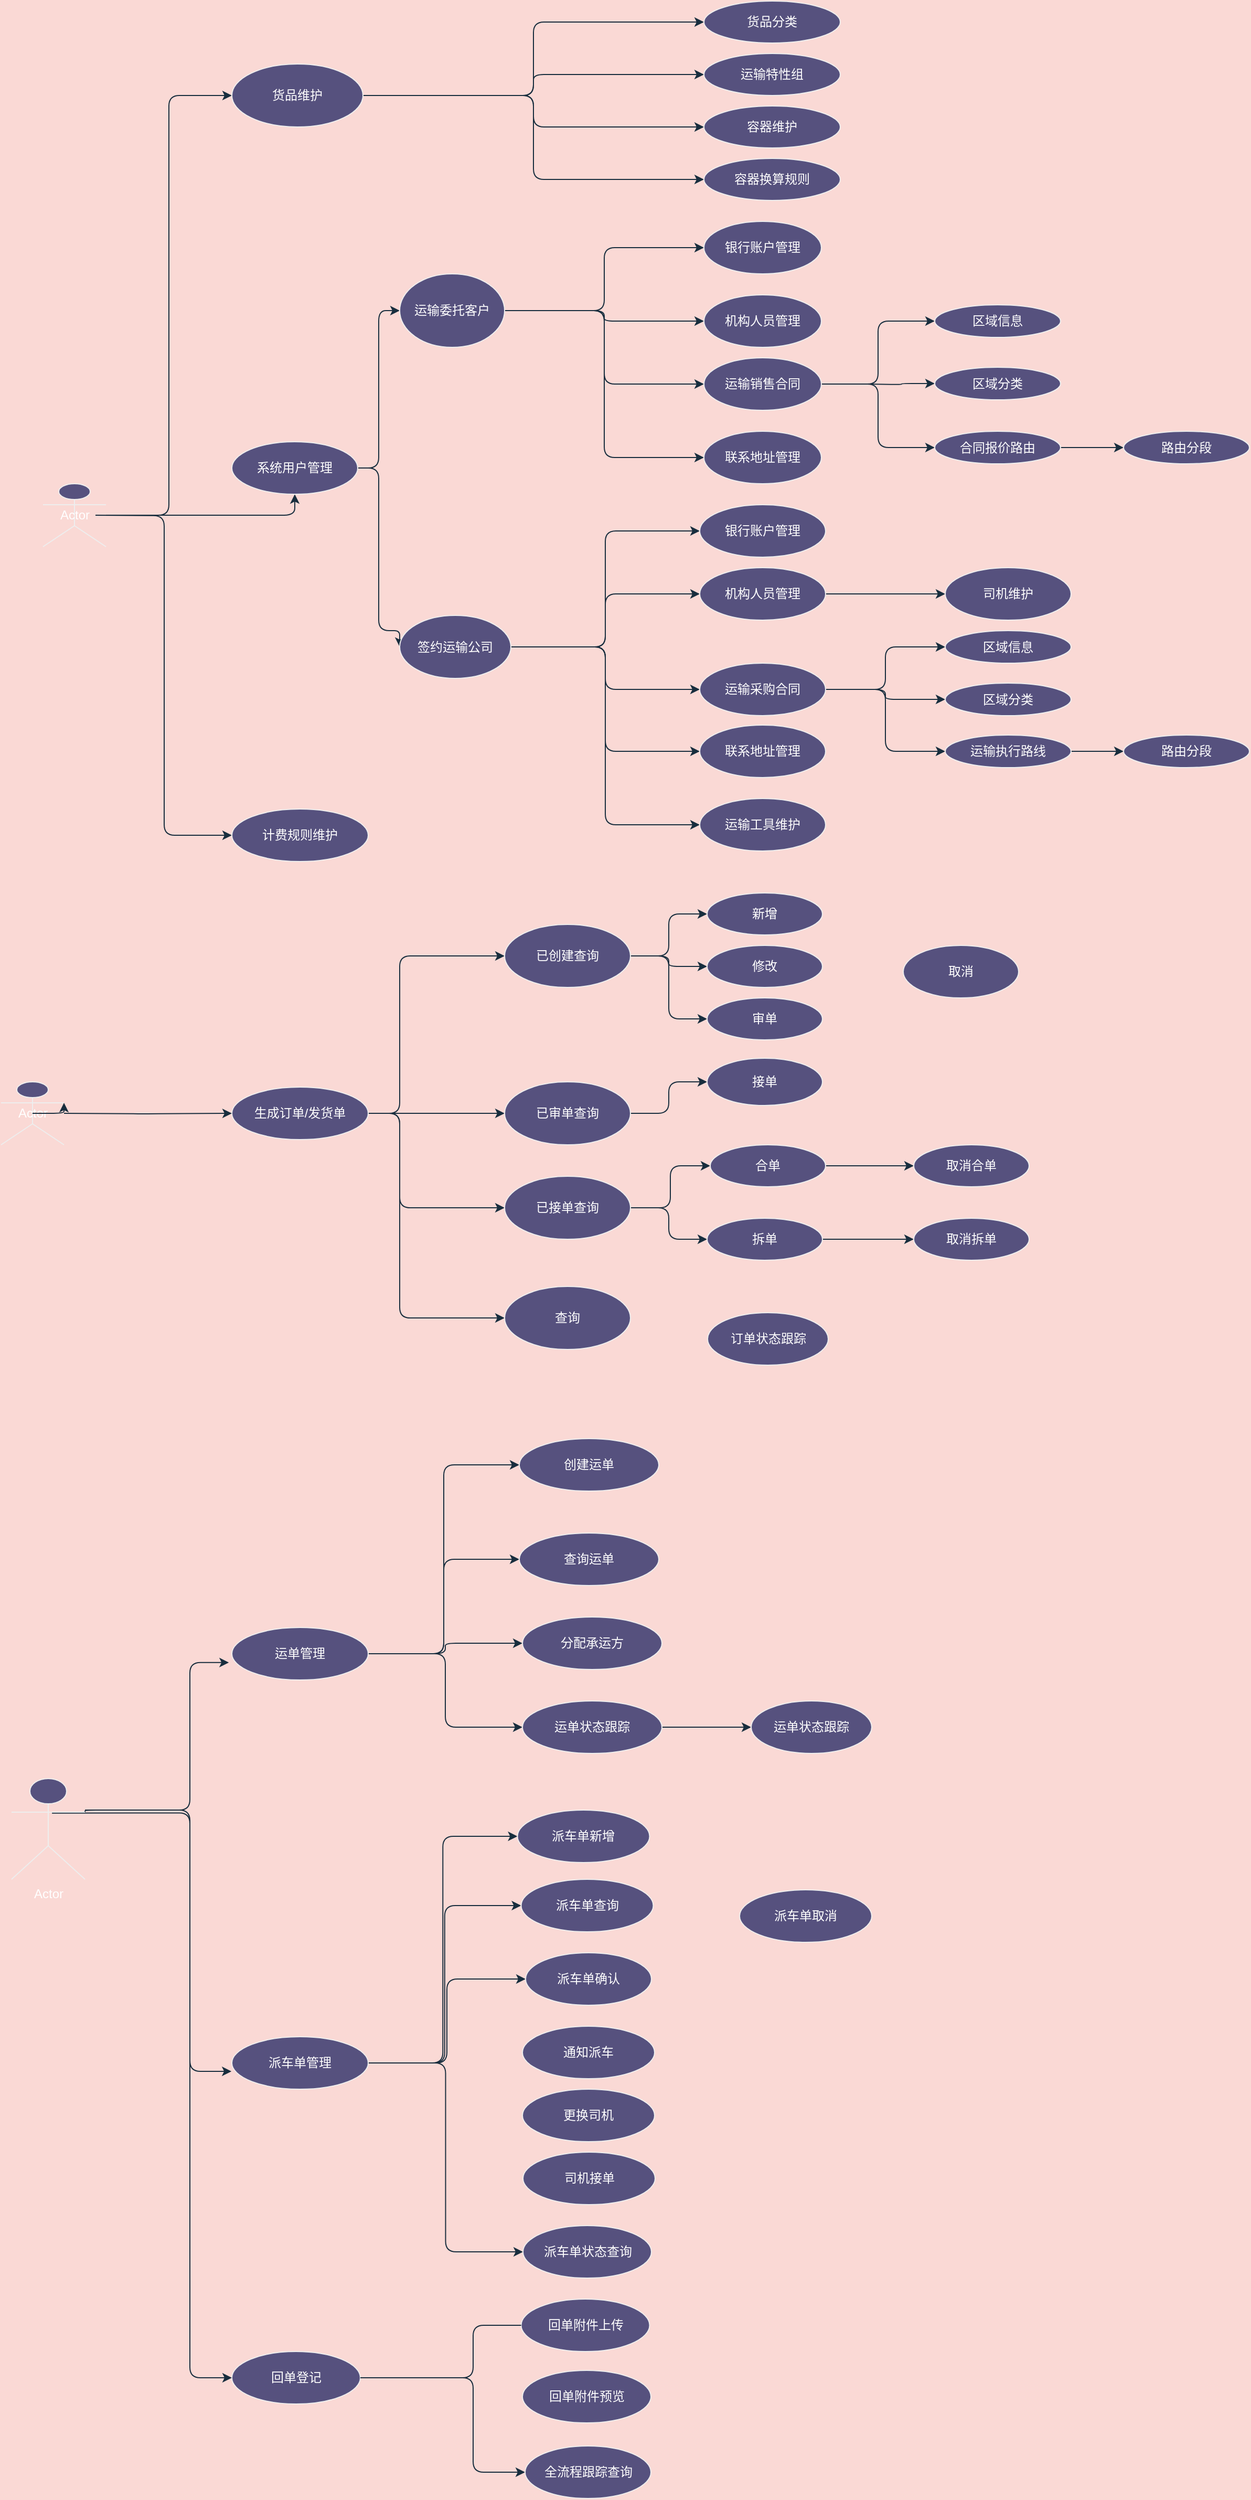 <mxfile version="14.6.11" type="github">
  <diagram id="kKTmRhR4mgK1cSBu-74n" name="Page-1">
    <mxGraphModel dx="1865" dy="1722" grid="1" gridSize="10" guides="1" tooltips="1" connect="1" arrows="1" fold="1" page="1" pageScale="1" pageWidth="827" pageHeight="1169" background="#FAD9D5" math="0" shadow="0">
      <root>
        <mxCell id="0" />
        <mxCell id="1" parent="0" />
        <mxCell id="11TxupdLAGD5MneOCEoi-136" style="edgeStyle=orthogonalEdgeStyle;orthogonalLoop=1;jettySize=auto;html=1;entryX=0;entryY=0.5;entryDx=0;entryDy=0;strokeColor=#182E3E;labelBackgroundColor=#FAD9D5;" parent="1" source="11TxupdLAGD5MneOCEoi-1" target="11TxupdLAGD5MneOCEoi-3" edge="1">
          <mxGeometry relative="1" as="geometry" />
        </mxCell>
        <mxCell id="11TxupdLAGD5MneOCEoi-138" style="edgeStyle=orthogonalEdgeStyle;orthogonalLoop=1;jettySize=auto;html=1;entryX=0;entryY=0.5;entryDx=0;entryDy=0;strokeColor=#182E3E;labelBackgroundColor=#FAD9D5;" parent="1" target="11TxupdLAGD5MneOCEoi-62" edge="1">
          <mxGeometry relative="1" as="geometry">
            <mxPoint x="-730" y="-620" as="sourcePoint" />
          </mxGeometry>
        </mxCell>
        <mxCell id="xNCEri01r_94GPl6kIxv-6" style="edgeStyle=orthogonalEdgeStyle;orthogonalLoop=1;jettySize=auto;html=1;entryX=0.5;entryY=1;entryDx=0;entryDy=0;strokeColor=#182E3E;labelBackgroundColor=#FAD9D5;" edge="1" parent="1" source="11TxupdLAGD5MneOCEoi-1" target="11TxupdLAGD5MneOCEoi-9">
          <mxGeometry relative="1" as="geometry" />
        </mxCell>
        <mxCell id="11TxupdLAGD5MneOCEoi-1" value="Actor" style="shape=umlActor;verticalLabelPosition=middle;verticalAlign=middle;html=1;labelPosition=center;align=center;fillColor=#56517E;strokeColor=#EEEEEE;fontColor=#FFFFFF;" parent="1" vertex="1">
          <mxGeometry x="-780" y="-650" width="60" height="60" as="geometry" />
        </mxCell>
        <mxCell id="11TxupdLAGD5MneOCEoi-19" style="edgeStyle=orthogonalEdgeStyle;orthogonalLoop=1;jettySize=auto;html=1;exitX=1;exitY=0.5;exitDx=0;exitDy=0;entryX=0;entryY=0.5;entryDx=0;entryDy=0;labelPosition=center;verticalLabelPosition=middle;align=center;verticalAlign=middle;strokeColor=#182E3E;labelBackgroundColor=#FAD9D5;" parent="1" source="11TxupdLAGD5MneOCEoi-3" target="11TxupdLAGD5MneOCEoi-6" edge="1">
          <mxGeometry relative="1" as="geometry" />
        </mxCell>
        <mxCell id="11TxupdLAGD5MneOCEoi-20" style="edgeStyle=orthogonalEdgeStyle;orthogonalLoop=1;jettySize=auto;html=1;exitX=1;exitY=0.5;exitDx=0;exitDy=0;entryX=0;entryY=0.5;entryDx=0;entryDy=0;labelPosition=center;verticalLabelPosition=middle;align=center;verticalAlign=middle;strokeColor=#182E3E;labelBackgroundColor=#FAD9D5;" parent="1" source="11TxupdLAGD5MneOCEoi-3" target="11TxupdLAGD5MneOCEoi-7" edge="1">
          <mxGeometry relative="1" as="geometry" />
        </mxCell>
        <mxCell id="11TxupdLAGD5MneOCEoi-21" style="edgeStyle=orthogonalEdgeStyle;orthogonalLoop=1;jettySize=auto;html=1;exitX=1;exitY=0.5;exitDx=0;exitDy=0;entryX=0;entryY=0.5;entryDx=0;entryDy=0;labelPosition=center;verticalLabelPosition=middle;align=center;verticalAlign=middle;strokeColor=#182E3E;labelBackgroundColor=#FAD9D5;" parent="1" source="11TxupdLAGD5MneOCEoi-3" target="11TxupdLAGD5MneOCEoi-8" edge="1">
          <mxGeometry relative="1" as="geometry" />
        </mxCell>
        <mxCell id="11TxupdLAGD5MneOCEoi-74" style="edgeStyle=orthogonalEdgeStyle;orthogonalLoop=1;jettySize=auto;html=1;exitX=1;exitY=0.5;exitDx=0;exitDy=0;entryX=0;entryY=0.5;entryDx=0;entryDy=0;labelPosition=center;verticalLabelPosition=middle;align=center;verticalAlign=middle;strokeColor=#182E3E;labelBackgroundColor=#FAD9D5;" parent="1" source="11TxupdLAGD5MneOCEoi-3" target="11TxupdLAGD5MneOCEoi-5" edge="1">
          <mxGeometry relative="1" as="geometry" />
        </mxCell>
        <mxCell id="11TxupdLAGD5MneOCEoi-3" value="货品维护" style="ellipse;whiteSpace=wrap;html=1;labelPosition=center;verticalLabelPosition=middle;align=center;verticalAlign=middle;fillColor=#56517E;strokeColor=#EEEEEE;fontColor=#FFFFFF;" parent="1" vertex="1">
          <mxGeometry x="-600" y="-1050" width="125" height="60" as="geometry" />
        </mxCell>
        <mxCell id="11TxupdLAGD5MneOCEoi-5" value="货品分类" style="ellipse;whiteSpace=wrap;html=1;labelPosition=center;verticalLabelPosition=middle;align=center;verticalAlign=middle;fillColor=#56517E;strokeColor=#EEEEEE;fontColor=#FFFFFF;" parent="1" vertex="1">
          <mxGeometry x="-150" y="-1110" width="130" height="40" as="geometry" />
        </mxCell>
        <mxCell id="11TxupdLAGD5MneOCEoi-6" value="运输特性组" style="ellipse;whiteSpace=wrap;html=1;labelPosition=center;verticalLabelPosition=middle;align=center;verticalAlign=middle;fillColor=#56517E;strokeColor=#EEEEEE;fontColor=#FFFFFF;" parent="1" vertex="1">
          <mxGeometry x="-150" y="-1060" width="130" height="40" as="geometry" />
        </mxCell>
        <mxCell id="11TxupdLAGD5MneOCEoi-7" value="容器维护" style="ellipse;whiteSpace=wrap;html=1;labelPosition=center;verticalLabelPosition=middle;align=center;verticalAlign=middle;fillColor=#56517E;strokeColor=#EEEEEE;fontColor=#FFFFFF;" parent="1" vertex="1">
          <mxGeometry x="-150" y="-1010" width="130" height="40" as="geometry" />
        </mxCell>
        <mxCell id="11TxupdLAGD5MneOCEoi-8" value="容器换算规则" style="ellipse;whiteSpace=wrap;html=1;labelPosition=center;verticalLabelPosition=middle;align=center;verticalAlign=middle;fillColor=#56517E;strokeColor=#EEEEEE;fontColor=#FFFFFF;" parent="1" vertex="1">
          <mxGeometry x="-150" y="-960" width="130" height="40" as="geometry" />
        </mxCell>
        <mxCell id="11TxupdLAGD5MneOCEoi-39" style="edgeStyle=orthogonalEdgeStyle;orthogonalLoop=1;jettySize=auto;html=1;exitX=1;exitY=0.5;exitDx=0;exitDy=0;entryX=0;entryY=0.5;entryDx=0;entryDy=0;labelPosition=center;verticalLabelPosition=middle;align=center;verticalAlign=middle;strokeColor=#182E3E;labelBackgroundColor=#FAD9D5;" parent="1" source="11TxupdLAGD5MneOCEoi-9" target="11TxupdLAGD5MneOCEoi-10" edge="1">
          <mxGeometry relative="1" as="geometry" />
        </mxCell>
        <mxCell id="11TxupdLAGD5MneOCEoi-40" style="edgeStyle=orthogonalEdgeStyle;orthogonalLoop=1;jettySize=auto;html=1;exitX=1;exitY=0.5;exitDx=0;exitDy=0;entryX=0;entryY=0.5;entryDx=0;entryDy=0;labelPosition=center;verticalLabelPosition=middle;align=center;verticalAlign=middle;strokeColor=#182E3E;labelBackgroundColor=#FAD9D5;" parent="1" source="11TxupdLAGD5MneOCEoi-9" target="11TxupdLAGD5MneOCEoi-12" edge="1">
          <mxGeometry relative="1" as="geometry">
            <Array as="points">
              <mxPoint x="-460" y="-665" />
              <mxPoint x="-460" y="-510" />
              <mxPoint x="-440" y="-510" />
            </Array>
          </mxGeometry>
        </mxCell>
        <mxCell id="11TxupdLAGD5MneOCEoi-9" value="系统用户管理" style="ellipse;whiteSpace=wrap;html=1;labelPosition=center;verticalLabelPosition=middle;align=center;verticalAlign=middle;fillColor=#56517E;strokeColor=#EEEEEE;fontColor=#FFFFFF;" parent="1" vertex="1">
          <mxGeometry x="-600" y="-690" width="120" height="50" as="geometry" />
        </mxCell>
        <mxCell id="11TxupdLAGD5MneOCEoi-25" style="edgeStyle=orthogonalEdgeStyle;orthogonalLoop=1;jettySize=auto;html=1;exitX=1;exitY=0.5;exitDx=0;exitDy=0;entryX=0;entryY=0.5;entryDx=0;entryDy=0;labelPosition=center;verticalLabelPosition=middle;align=center;verticalAlign=middle;strokeColor=#182E3E;labelBackgroundColor=#FAD9D5;" parent="1" source="11TxupdLAGD5MneOCEoi-10" target="11TxupdLAGD5MneOCEoi-16" edge="1">
          <mxGeometry relative="1" as="geometry">
            <mxPoint x="-110" y="-750" as="targetPoint" />
          </mxGeometry>
        </mxCell>
        <mxCell id="11TxupdLAGD5MneOCEoi-26" style="edgeStyle=orthogonalEdgeStyle;orthogonalLoop=1;jettySize=auto;html=1;exitX=1;exitY=0.5;exitDx=0;exitDy=0;entryX=0;entryY=0.5;entryDx=0;entryDy=0;labelPosition=center;verticalLabelPosition=middle;align=center;verticalAlign=middle;strokeColor=#182E3E;labelBackgroundColor=#FAD9D5;" parent="1" source="11TxupdLAGD5MneOCEoi-10" target="11TxupdLAGD5MneOCEoi-22" edge="1">
          <mxGeometry relative="1" as="geometry" />
        </mxCell>
        <mxCell id="11TxupdLAGD5MneOCEoi-43" style="edgeStyle=orthogonalEdgeStyle;orthogonalLoop=1;jettySize=auto;html=1;exitX=1;exitY=0.5;exitDx=0;exitDy=0;entryX=0;entryY=0.5;entryDx=0;entryDy=0;labelPosition=center;verticalLabelPosition=middle;align=center;verticalAlign=middle;strokeColor=#182E3E;labelBackgroundColor=#FAD9D5;" parent="1" source="11TxupdLAGD5MneOCEoi-10" target="11TxupdLAGD5MneOCEoi-41" edge="1">
          <mxGeometry relative="1" as="geometry" />
        </mxCell>
        <mxCell id="11TxupdLAGD5MneOCEoi-44" style="edgeStyle=orthogonalEdgeStyle;orthogonalLoop=1;jettySize=auto;html=1;exitX=1;exitY=0.5;exitDx=0;exitDy=0;entryX=0;entryY=0.5;entryDx=0;entryDy=0;labelPosition=center;verticalLabelPosition=middle;align=center;verticalAlign=middle;strokeColor=#182E3E;labelBackgroundColor=#FAD9D5;" parent="1" source="11TxupdLAGD5MneOCEoi-10" target="11TxupdLAGD5MneOCEoi-42" edge="1">
          <mxGeometry relative="1" as="geometry" />
        </mxCell>
        <mxCell id="11TxupdLAGD5MneOCEoi-10" value="运输委托客户" style="ellipse;whiteSpace=wrap;html=1;labelPosition=center;verticalLabelPosition=middle;align=center;verticalAlign=middle;fillColor=#56517E;strokeColor=#EEEEEE;fontColor=#FFFFFF;" parent="1" vertex="1">
          <mxGeometry x="-440" y="-850" width="100" height="70" as="geometry" />
        </mxCell>
        <mxCell id="11TxupdLAGD5MneOCEoi-35" style="edgeStyle=orthogonalEdgeStyle;orthogonalLoop=1;jettySize=auto;html=1;exitX=1;exitY=0.5;exitDx=0;exitDy=0;entryX=0;entryY=0.5;entryDx=0;entryDy=0;labelPosition=center;verticalLabelPosition=middle;align=center;verticalAlign=middle;strokeColor=#182E3E;labelBackgroundColor=#FAD9D5;" parent="1" source="11TxupdLAGD5MneOCEoi-12" target="11TxupdLAGD5MneOCEoi-31" edge="1">
          <mxGeometry relative="1" as="geometry" />
        </mxCell>
        <mxCell id="11TxupdLAGD5MneOCEoi-36" style="edgeStyle=orthogonalEdgeStyle;orthogonalLoop=1;jettySize=auto;html=1;exitX=1;exitY=0.5;exitDx=0;exitDy=0;labelPosition=center;verticalLabelPosition=middle;align=center;verticalAlign=middle;strokeColor=#182E3E;labelBackgroundColor=#FAD9D5;" parent="1" source="11TxupdLAGD5MneOCEoi-12" target="11TxupdLAGD5MneOCEoi-32" edge="1">
          <mxGeometry relative="1" as="geometry" />
        </mxCell>
        <mxCell id="11TxupdLAGD5MneOCEoi-37" style="edgeStyle=orthogonalEdgeStyle;orthogonalLoop=1;jettySize=auto;html=1;exitX=1;exitY=0.5;exitDx=0;exitDy=0;entryX=0;entryY=0.5;entryDx=0;entryDy=0;labelPosition=center;verticalLabelPosition=middle;align=center;verticalAlign=middle;strokeColor=#182E3E;labelBackgroundColor=#FAD9D5;" parent="1" source="11TxupdLAGD5MneOCEoi-12" target="11TxupdLAGD5MneOCEoi-29" edge="1">
          <mxGeometry relative="1" as="geometry" />
        </mxCell>
        <mxCell id="11TxupdLAGD5MneOCEoi-38" style="edgeStyle=orthogonalEdgeStyle;orthogonalLoop=1;jettySize=auto;html=1;exitX=1;exitY=0.5;exitDx=0;exitDy=0;entryX=0;entryY=0.5;entryDx=0;entryDy=0;labelPosition=center;verticalLabelPosition=middle;align=center;verticalAlign=middle;strokeColor=#182E3E;labelBackgroundColor=#FAD9D5;" parent="1" source="11TxupdLAGD5MneOCEoi-12" target="11TxupdLAGD5MneOCEoi-30" edge="1">
          <mxGeometry relative="1" as="geometry" />
        </mxCell>
        <mxCell id="11TxupdLAGD5MneOCEoi-69" style="edgeStyle=orthogonalEdgeStyle;orthogonalLoop=1;jettySize=auto;html=1;exitX=1;exitY=0.5;exitDx=0;exitDy=0;entryX=0;entryY=0.5;entryDx=0;entryDy=0;labelPosition=center;verticalLabelPosition=middle;align=center;verticalAlign=middle;strokeColor=#182E3E;labelBackgroundColor=#FAD9D5;" parent="1" source="11TxupdLAGD5MneOCEoi-12" target="11TxupdLAGD5MneOCEoi-65" edge="1">
          <mxGeometry relative="1" as="geometry" />
        </mxCell>
        <mxCell id="11TxupdLAGD5MneOCEoi-12" value="签约运输公司" style="ellipse;whiteSpace=wrap;html=1;labelPosition=center;verticalLabelPosition=middle;align=center;verticalAlign=middle;fillColor=#56517E;strokeColor=#EEEEEE;fontColor=#FFFFFF;" parent="1" vertex="1">
          <mxGeometry x="-440" y="-524.5" width="106" height="60" as="geometry" />
        </mxCell>
        <mxCell id="11TxupdLAGD5MneOCEoi-51" style="edgeStyle=orthogonalEdgeStyle;orthogonalLoop=1;jettySize=auto;html=1;exitX=1;exitY=0.5;exitDx=0;exitDy=0;entryX=0;entryY=0.5;entryDx=0;entryDy=0;labelPosition=center;verticalLabelPosition=middle;align=center;verticalAlign=middle;strokeColor=#182E3E;labelBackgroundColor=#FAD9D5;" parent="1" source="11TxupdLAGD5MneOCEoi-16" target="11TxupdLAGD5MneOCEoi-45" edge="1">
          <mxGeometry relative="1" as="geometry" />
        </mxCell>
        <mxCell id="11TxupdLAGD5MneOCEoi-52" style="edgeStyle=orthogonalEdgeStyle;orthogonalLoop=1;jettySize=auto;html=1;entryX=0;entryY=0.5;entryDx=0;entryDy=0;labelPosition=center;verticalLabelPosition=middle;align=center;verticalAlign=middle;strokeColor=#182E3E;labelBackgroundColor=#FAD9D5;" parent="1" target="11TxupdLAGD5MneOCEoi-46" edge="1">
          <mxGeometry relative="1" as="geometry">
            <mxPoint x="6" y="-745" as="sourcePoint" />
          </mxGeometry>
        </mxCell>
        <mxCell id="11TxupdLAGD5MneOCEoi-53" style="edgeStyle=orthogonalEdgeStyle;orthogonalLoop=1;jettySize=auto;html=1;exitX=1;exitY=0.5;exitDx=0;exitDy=0;entryX=0;entryY=0.5;entryDx=0;entryDy=0;labelPosition=center;verticalLabelPosition=middle;align=center;verticalAlign=middle;strokeColor=#182E3E;labelBackgroundColor=#FAD9D5;" parent="1" source="11TxupdLAGD5MneOCEoi-16" target="11TxupdLAGD5MneOCEoi-47" edge="1">
          <mxGeometry relative="1" as="geometry" />
        </mxCell>
        <mxCell id="11TxupdLAGD5MneOCEoi-16" value="运输销售合同" style="ellipse;whiteSpace=wrap;html=1;labelPosition=center;verticalLabelPosition=middle;align=center;verticalAlign=middle;fillColor=#56517E;strokeColor=#EEEEEE;fontColor=#FFFFFF;" parent="1" vertex="1">
          <mxGeometry x="-150" y="-770" width="112" height="50" as="geometry" />
        </mxCell>
        <mxCell id="11TxupdLAGD5MneOCEoi-22" value="联系地址管理" style="ellipse;whiteSpace=wrap;html=1;labelPosition=center;verticalLabelPosition=middle;align=center;verticalAlign=middle;fillColor=#56517E;strokeColor=#EEEEEE;fontColor=#FFFFFF;" parent="1" vertex="1">
          <mxGeometry x="-150" y="-700" width="112" height="50" as="geometry" />
        </mxCell>
        <mxCell id="11TxupdLAGD5MneOCEoi-54" style="edgeStyle=orthogonalEdgeStyle;orthogonalLoop=1;jettySize=auto;html=1;exitX=1;exitY=0.5;exitDx=0;exitDy=0;entryX=0;entryY=0.5;entryDx=0;entryDy=0;labelPosition=center;verticalLabelPosition=middle;align=center;verticalAlign=middle;strokeColor=#182E3E;labelBackgroundColor=#FAD9D5;" parent="1" source="11TxupdLAGD5MneOCEoi-29" target="11TxupdLAGD5MneOCEoi-48" edge="1">
          <mxGeometry relative="1" as="geometry" />
        </mxCell>
        <mxCell id="11TxupdLAGD5MneOCEoi-55" style="edgeStyle=orthogonalEdgeStyle;orthogonalLoop=1;jettySize=auto;html=1;exitX=1;exitY=0.5;exitDx=0;exitDy=0;entryX=0;entryY=0.5;entryDx=0;entryDy=0;labelPosition=center;verticalLabelPosition=middle;align=center;verticalAlign=middle;strokeColor=#182E3E;labelBackgroundColor=#FAD9D5;" parent="1" source="11TxupdLAGD5MneOCEoi-29" target="11TxupdLAGD5MneOCEoi-49" edge="1">
          <mxGeometry relative="1" as="geometry" />
        </mxCell>
        <mxCell id="11TxupdLAGD5MneOCEoi-56" style="edgeStyle=orthogonalEdgeStyle;orthogonalLoop=1;jettySize=auto;html=1;exitX=1;exitY=0.5;exitDx=0;exitDy=0;entryX=0;entryY=0.5;entryDx=0;entryDy=0;labelPosition=center;verticalLabelPosition=middle;align=center;verticalAlign=middle;strokeColor=#182E3E;labelBackgroundColor=#FAD9D5;" parent="1" source="11TxupdLAGD5MneOCEoi-29" target="11TxupdLAGD5MneOCEoi-50" edge="1">
          <mxGeometry relative="1" as="geometry" />
        </mxCell>
        <mxCell id="11TxupdLAGD5MneOCEoi-29" value="运输采购合同" style="ellipse;whiteSpace=wrap;html=1;labelPosition=center;verticalLabelPosition=middle;align=center;verticalAlign=middle;fillColor=#56517E;strokeColor=#EEEEEE;fontColor=#FFFFFF;" parent="1" vertex="1">
          <mxGeometry x="-154" y="-479" width="120" height="50" as="geometry" />
        </mxCell>
        <mxCell id="11TxupdLAGD5MneOCEoi-30" value="联系地址管理" style="ellipse;whiteSpace=wrap;html=1;labelPosition=center;verticalLabelPosition=middle;align=center;verticalAlign=middle;fillColor=#56517E;strokeColor=#EEEEEE;fontColor=#FFFFFF;" parent="1" vertex="1">
          <mxGeometry x="-154" y="-420" width="120" height="50" as="geometry" />
        </mxCell>
        <mxCell id="11TxupdLAGD5MneOCEoi-31" value="银行账户管理" style="ellipse;whiteSpace=wrap;html=1;labelPosition=center;verticalLabelPosition=middle;align=center;verticalAlign=middle;fillColor=#56517E;strokeColor=#EEEEEE;fontColor=#FFFFFF;" parent="1" vertex="1">
          <mxGeometry x="-154" y="-630" width="120" height="50" as="geometry" />
        </mxCell>
        <mxCell id="11TxupdLAGD5MneOCEoi-68" style="edgeStyle=orthogonalEdgeStyle;orthogonalLoop=1;jettySize=auto;html=1;exitX=1;exitY=0.5;exitDx=0;exitDy=0;entryX=0;entryY=0.5;entryDx=0;entryDy=0;labelPosition=center;verticalLabelPosition=middle;align=center;verticalAlign=middle;strokeColor=#182E3E;labelBackgroundColor=#FAD9D5;" parent="1" source="11TxupdLAGD5MneOCEoi-32" target="11TxupdLAGD5MneOCEoi-67" edge="1">
          <mxGeometry relative="1" as="geometry" />
        </mxCell>
        <mxCell id="11TxupdLAGD5MneOCEoi-32" value="机构人员管理" style="ellipse;whiteSpace=wrap;html=1;labelPosition=center;verticalLabelPosition=middle;align=center;verticalAlign=middle;fillColor=#56517E;strokeColor=#EEEEEE;fontColor=#FFFFFF;" parent="1" vertex="1">
          <mxGeometry x="-154" y="-570" width="120" height="50" as="geometry" />
        </mxCell>
        <mxCell id="11TxupdLAGD5MneOCEoi-41" value="银行账户管理" style="ellipse;whiteSpace=wrap;html=1;labelPosition=center;verticalLabelPosition=middle;align=center;verticalAlign=middle;fillColor=#56517E;strokeColor=#EEEEEE;fontColor=#FFFFFF;" parent="1" vertex="1">
          <mxGeometry x="-150" y="-900" width="112" height="50" as="geometry" />
        </mxCell>
        <mxCell id="11TxupdLAGD5MneOCEoi-42" value="机构人员管理" style="ellipse;whiteSpace=wrap;html=1;labelPosition=center;verticalLabelPosition=middle;align=center;verticalAlign=middle;fillColor=#56517E;strokeColor=#EEEEEE;fontColor=#FFFFFF;" parent="1" vertex="1">
          <mxGeometry x="-150" y="-830" width="112" height="50" as="geometry" />
        </mxCell>
        <mxCell id="11TxupdLAGD5MneOCEoi-45" value="区域信息" style="ellipse;whiteSpace=wrap;html=1;labelPosition=center;verticalLabelPosition=middle;align=center;verticalAlign=middle;fillColor=#56517E;strokeColor=#EEEEEE;fontColor=#FFFFFF;" parent="1" vertex="1">
          <mxGeometry x="70" y="-820.5" width="120" height="31" as="geometry" />
        </mxCell>
        <mxCell id="11TxupdLAGD5MneOCEoi-46" value="区域分类" style="ellipse;whiteSpace=wrap;html=1;labelPosition=center;verticalLabelPosition=middle;align=center;verticalAlign=middle;fillColor=#56517E;strokeColor=#EEEEEE;fontColor=#FFFFFF;" parent="1" vertex="1">
          <mxGeometry x="70" y="-761" width="120" height="31" as="geometry" />
        </mxCell>
        <mxCell id="11TxupdLAGD5MneOCEoi-60" style="edgeStyle=orthogonalEdgeStyle;orthogonalLoop=1;jettySize=auto;html=1;exitX=1;exitY=0.5;exitDx=0;exitDy=0;labelPosition=center;verticalLabelPosition=middle;align=center;verticalAlign=middle;strokeColor=#182E3E;labelBackgroundColor=#FAD9D5;" parent="1" source="11TxupdLAGD5MneOCEoi-47" target="11TxupdLAGD5MneOCEoi-58" edge="1">
          <mxGeometry relative="1" as="geometry" />
        </mxCell>
        <mxCell id="11TxupdLAGD5MneOCEoi-47" value="合同报价路由" style="ellipse;whiteSpace=wrap;html=1;labelPosition=center;verticalLabelPosition=middle;align=center;verticalAlign=middle;fillColor=#56517E;strokeColor=#EEEEEE;fontColor=#FFFFFF;" parent="1" vertex="1">
          <mxGeometry x="70" y="-700" width="120" height="31" as="geometry" />
        </mxCell>
        <mxCell id="11TxupdLAGD5MneOCEoi-48" value="区域信息" style="ellipse;whiteSpace=wrap;html=1;labelPosition=center;verticalLabelPosition=middle;align=center;verticalAlign=middle;fillColor=#56517E;strokeColor=#EEEEEE;fontColor=#FFFFFF;" parent="1" vertex="1">
          <mxGeometry x="80" y="-510" width="120" height="31" as="geometry" />
        </mxCell>
        <mxCell id="11TxupdLAGD5MneOCEoi-49" value="区域分类" style="ellipse;whiteSpace=wrap;html=1;labelPosition=center;verticalLabelPosition=middle;align=center;verticalAlign=middle;fillColor=#56517E;strokeColor=#EEEEEE;fontColor=#FFFFFF;" parent="1" vertex="1">
          <mxGeometry x="80" y="-460" width="120" height="31" as="geometry" />
        </mxCell>
        <mxCell id="11TxupdLAGD5MneOCEoi-61" style="edgeStyle=orthogonalEdgeStyle;orthogonalLoop=1;jettySize=auto;html=1;exitX=1;exitY=0.5;exitDx=0;exitDy=0;entryX=0;entryY=0.5;entryDx=0;entryDy=0;labelPosition=center;verticalLabelPosition=middle;align=center;verticalAlign=middle;strokeColor=#182E3E;labelBackgroundColor=#FAD9D5;" parent="1" source="11TxupdLAGD5MneOCEoi-50" target="11TxupdLAGD5MneOCEoi-59" edge="1">
          <mxGeometry relative="1" as="geometry" />
        </mxCell>
        <mxCell id="11TxupdLAGD5MneOCEoi-50" value="运输执行路线" style="ellipse;whiteSpace=wrap;html=1;labelPosition=center;verticalLabelPosition=middle;align=center;verticalAlign=middle;fillColor=#56517E;strokeColor=#EEEEEE;fontColor=#FFFFFF;" parent="1" vertex="1">
          <mxGeometry x="80" y="-410.5" width="120" height="31" as="geometry" />
        </mxCell>
        <mxCell id="11TxupdLAGD5MneOCEoi-58" value="路由分段" style="ellipse;whiteSpace=wrap;html=1;labelPosition=center;verticalLabelPosition=middle;align=center;verticalAlign=middle;fillColor=#56517E;strokeColor=#EEEEEE;fontColor=#FFFFFF;" parent="1" vertex="1">
          <mxGeometry x="250" y="-700" width="120" height="31" as="geometry" />
        </mxCell>
        <mxCell id="11TxupdLAGD5MneOCEoi-59" value="路由分段" style="ellipse;whiteSpace=wrap;html=1;labelPosition=center;verticalLabelPosition=middle;align=center;verticalAlign=middle;fillColor=#56517E;strokeColor=#EEEEEE;fontColor=#FFFFFF;" parent="1" vertex="1">
          <mxGeometry x="250" y="-410.5" width="120" height="31" as="geometry" />
        </mxCell>
        <mxCell id="11TxupdLAGD5MneOCEoi-62" value="计费规则维护&lt;br&gt;" style="ellipse;whiteSpace=wrap;html=1;labelPosition=center;verticalLabelPosition=middle;align=center;verticalAlign=middle;fillColor=#56517E;strokeColor=#EEEEEE;fontColor=#FFFFFF;" parent="1" vertex="1">
          <mxGeometry x="-600" y="-340" width="130" height="50" as="geometry" />
        </mxCell>
        <mxCell id="11TxupdLAGD5MneOCEoi-93" style="edgeStyle=orthogonalEdgeStyle;orthogonalLoop=1;jettySize=auto;html=1;exitX=1;exitY=0.5;exitDx=0;exitDy=0;entryX=0;entryY=0.5;entryDx=0;entryDy=0;labelPosition=center;verticalLabelPosition=middle;align=center;verticalAlign=middle;strokeColor=#182E3E;labelBackgroundColor=#FAD9D5;" parent="1" source="11TxupdLAGD5MneOCEoi-63" target="11TxupdLAGD5MneOCEoi-75" edge="1">
          <mxGeometry relative="1" as="geometry">
            <Array as="points">
              <mxPoint x="-440" y="-50" />
              <mxPoint x="-440" y="-200" />
            </Array>
          </mxGeometry>
        </mxCell>
        <mxCell id="11TxupdLAGD5MneOCEoi-94" style="edgeStyle=orthogonalEdgeStyle;orthogonalLoop=1;jettySize=auto;html=1;exitX=1;exitY=0.5;exitDx=0;exitDy=0;entryX=0;entryY=0.5;entryDx=0;entryDy=0;labelPosition=center;verticalLabelPosition=middle;align=center;verticalAlign=middle;strokeColor=#182E3E;labelBackgroundColor=#FAD9D5;" parent="1" source="11TxupdLAGD5MneOCEoi-63" target="11TxupdLAGD5MneOCEoi-76" edge="1">
          <mxGeometry relative="1" as="geometry" />
        </mxCell>
        <mxCell id="11TxupdLAGD5MneOCEoi-95" style="edgeStyle=orthogonalEdgeStyle;orthogonalLoop=1;jettySize=auto;html=1;exitX=1;exitY=0.5;exitDx=0;exitDy=0;entryX=0;entryY=0.5;entryDx=0;entryDy=0;labelPosition=center;verticalLabelPosition=middle;align=center;verticalAlign=middle;strokeColor=#182E3E;labelBackgroundColor=#FAD9D5;" parent="1" source="11TxupdLAGD5MneOCEoi-63" target="11TxupdLAGD5MneOCEoi-84" edge="1">
          <mxGeometry relative="1" as="geometry">
            <Array as="points">
              <mxPoint x="-440" y="-50" />
              <mxPoint x="-440" y="40" />
            </Array>
          </mxGeometry>
        </mxCell>
        <mxCell id="11TxupdLAGD5MneOCEoi-123" style="edgeStyle=orthogonalEdgeStyle;orthogonalLoop=1;jettySize=auto;html=1;exitX=1;exitY=0.5;exitDx=0;exitDy=0;entryX=0;entryY=0.5;entryDx=0;entryDy=0;labelPosition=center;verticalLabelPosition=middle;align=center;verticalAlign=middle;strokeColor=#182E3E;labelBackgroundColor=#FAD9D5;" parent="1" source="11TxupdLAGD5MneOCEoi-63" target="11TxupdLAGD5MneOCEoi-99" edge="1">
          <mxGeometry relative="1" as="geometry">
            <Array as="points">
              <mxPoint x="-440" y="-50" />
              <mxPoint x="-440" y="145" />
            </Array>
          </mxGeometry>
        </mxCell>
        <mxCell id="11TxupdLAGD5MneOCEoi-63" value="生成订单/发货单" style="ellipse;whiteSpace=wrap;html=1;labelPosition=center;verticalLabelPosition=middle;align=center;verticalAlign=middle;fillColor=#56517E;strokeColor=#EEEEEE;fontColor=#FFFFFF;" parent="1" vertex="1">
          <mxGeometry x="-600" y="-75" width="130" height="50" as="geometry" />
        </mxCell>
        <mxCell id="11TxupdLAGD5MneOCEoi-143" style="edgeStyle=orthogonalEdgeStyle;orthogonalLoop=1;jettySize=auto;html=1;exitX=1;exitY=0.5;exitDx=0;exitDy=0;entryX=0;entryY=0.5;entryDx=0;entryDy=0;strokeColor=#182E3E;labelBackgroundColor=#FAD9D5;" parent="1" source="11TxupdLAGD5MneOCEoi-64" target="11TxupdLAGD5MneOCEoi-103" edge="1">
          <mxGeometry relative="1" as="geometry" />
        </mxCell>
        <mxCell id="11TxupdLAGD5MneOCEoi-144" style="edgeStyle=orthogonalEdgeStyle;orthogonalLoop=1;jettySize=auto;html=1;exitX=1;exitY=0.5;exitDx=0;exitDy=0;entryX=0;entryY=0.5;entryDx=0;entryDy=0;strokeColor=#182E3E;labelBackgroundColor=#FAD9D5;" parent="1" source="11TxupdLAGD5MneOCEoi-64" target="11TxupdLAGD5MneOCEoi-106" edge="1">
          <mxGeometry relative="1" as="geometry" />
        </mxCell>
        <mxCell id="11TxupdLAGD5MneOCEoi-145" style="edgeStyle=orthogonalEdgeStyle;orthogonalLoop=1;jettySize=auto;html=1;exitX=1;exitY=0.5;exitDx=0;exitDy=0;entryX=0;entryY=0.5;entryDx=0;entryDy=0;strokeColor=#182E3E;labelBackgroundColor=#FAD9D5;" parent="1" source="11TxupdLAGD5MneOCEoi-64" target="11TxupdLAGD5MneOCEoi-104" edge="1">
          <mxGeometry relative="1" as="geometry" />
        </mxCell>
        <mxCell id="11TxupdLAGD5MneOCEoi-146" style="edgeStyle=orthogonalEdgeStyle;orthogonalLoop=1;jettySize=auto;html=1;exitX=1;exitY=0.5;exitDx=0;exitDy=0;strokeColor=#182E3E;labelBackgroundColor=#FAD9D5;" parent="1" source="11TxupdLAGD5MneOCEoi-64" target="11TxupdLAGD5MneOCEoi-105" edge="1">
          <mxGeometry relative="1" as="geometry" />
        </mxCell>
        <mxCell id="11TxupdLAGD5MneOCEoi-64" value="运单管理" style="ellipse;whiteSpace=wrap;html=1;labelPosition=center;verticalLabelPosition=middle;align=center;verticalAlign=middle;fillColor=#56517E;strokeColor=#EEEEEE;fontColor=#FFFFFF;" parent="1" vertex="1">
          <mxGeometry x="-600" y="440" width="130" height="50" as="geometry" />
        </mxCell>
        <mxCell id="11TxupdLAGD5MneOCEoi-65" value="运输工具维护" style="ellipse;whiteSpace=wrap;html=1;labelPosition=center;verticalLabelPosition=middle;align=center;verticalAlign=middle;fillColor=#56517E;strokeColor=#EEEEEE;fontColor=#FFFFFF;" parent="1" vertex="1">
          <mxGeometry x="-154" y="-350" width="120" height="50" as="geometry" />
        </mxCell>
        <mxCell id="11TxupdLAGD5MneOCEoi-67" value="司机维护" style="ellipse;whiteSpace=wrap;html=1;labelPosition=center;verticalLabelPosition=middle;align=center;verticalAlign=middle;fillColor=#56517E;strokeColor=#EEEEEE;fontColor=#FFFFFF;" parent="1" vertex="1">
          <mxGeometry x="80" y="-570" width="120" height="50" as="geometry" />
        </mxCell>
        <mxCell id="11TxupdLAGD5MneOCEoi-154" style="edgeStyle=orthogonalEdgeStyle;orthogonalLoop=1;jettySize=auto;html=1;entryX=0;entryY=0.5;entryDx=0;entryDy=0;strokeColor=#182E3E;labelBackgroundColor=#FAD9D5;" parent="1" target="11TxupdLAGD5MneOCEoi-63" edge="1">
          <mxGeometry relative="1" as="geometry">
            <mxPoint x="-760" y="-50" as="sourcePoint" />
          </mxGeometry>
        </mxCell>
        <mxCell id="11TxupdLAGD5MneOCEoi-70" value="Actor" style="shape=umlActor;verticalLabelPosition=middle;verticalAlign=middle;html=1;labelPosition=center;align=center;fillColor=#56517E;strokeColor=#EEEEEE;fontColor=#FFFFFF;" parent="1" vertex="1">
          <mxGeometry x="-820" y="-80" width="60" height="60" as="geometry" />
        </mxCell>
        <mxCell id="11TxupdLAGD5MneOCEoi-96" style="edgeStyle=orthogonalEdgeStyle;orthogonalLoop=1;jettySize=auto;html=1;exitX=1;exitY=0.5;exitDx=0;exitDy=0;entryX=0;entryY=0.5;entryDx=0;entryDy=0;labelPosition=center;verticalLabelPosition=middle;align=center;verticalAlign=middle;strokeColor=#182E3E;labelBackgroundColor=#FAD9D5;" parent="1" source="11TxupdLAGD5MneOCEoi-75" target="11TxupdLAGD5MneOCEoi-80" edge="1">
          <mxGeometry relative="1" as="geometry" />
        </mxCell>
        <mxCell id="11TxupdLAGD5MneOCEoi-97" style="edgeStyle=orthogonalEdgeStyle;orthogonalLoop=1;jettySize=auto;html=1;exitX=1;exitY=0.5;exitDx=0;exitDy=0;entryX=0;entryY=0.5;entryDx=0;entryDy=0;labelPosition=center;verticalLabelPosition=middle;align=center;verticalAlign=middle;strokeColor=#182E3E;labelBackgroundColor=#FAD9D5;" parent="1" source="11TxupdLAGD5MneOCEoi-75" target="11TxupdLAGD5MneOCEoi-81" edge="1">
          <mxGeometry relative="1" as="geometry" />
        </mxCell>
        <mxCell id="11TxupdLAGD5MneOCEoi-98" style="edgeStyle=orthogonalEdgeStyle;orthogonalLoop=1;jettySize=auto;html=1;exitX=1;exitY=0.5;exitDx=0;exitDy=0;entryX=0;entryY=0.5;entryDx=0;entryDy=0;labelPosition=center;verticalLabelPosition=middle;align=center;verticalAlign=middle;strokeColor=#182E3E;labelBackgroundColor=#FAD9D5;" parent="1" source="11TxupdLAGD5MneOCEoi-75" target="11TxupdLAGD5MneOCEoi-82" edge="1">
          <mxGeometry relative="1" as="geometry" />
        </mxCell>
        <mxCell id="11TxupdLAGD5MneOCEoi-75" value="已创建查询" style="ellipse;whiteSpace=wrap;html=1;labelPosition=center;verticalLabelPosition=middle;align=center;verticalAlign=middle;fillColor=#56517E;strokeColor=#EEEEEE;fontColor=#FFFFFF;" parent="1" vertex="1">
          <mxGeometry x="-340" y="-230" width="120" height="60" as="geometry" />
        </mxCell>
        <mxCell id="11TxupdLAGD5MneOCEoi-79" value="" style="edgeStyle=orthogonalEdgeStyle;orthogonalLoop=1;jettySize=auto;html=1;labelPosition=center;verticalLabelPosition=middle;align=center;verticalAlign=middle;strokeColor=#182E3E;labelBackgroundColor=#FAD9D5;" parent="1" source="11TxupdLAGD5MneOCEoi-76" target="11TxupdLAGD5MneOCEoi-78" edge="1">
          <mxGeometry relative="1" as="geometry" />
        </mxCell>
        <mxCell id="11TxupdLAGD5MneOCEoi-76" value="已审单查询" style="ellipse;whiteSpace=wrap;html=1;labelPosition=center;verticalLabelPosition=middle;align=center;verticalAlign=middle;fillColor=#56517E;strokeColor=#EEEEEE;fontColor=#FFFFFF;" parent="1" vertex="1">
          <mxGeometry x="-340" y="-80" width="120" height="60" as="geometry" />
        </mxCell>
        <mxCell id="11TxupdLAGD5MneOCEoi-78" value="接单" style="ellipse;whiteSpace=wrap;html=1;labelPosition=center;verticalLabelPosition=middle;align=center;verticalAlign=middle;fillColor=#56517E;strokeColor=#EEEEEE;fontColor=#FFFFFF;" parent="1" vertex="1">
          <mxGeometry x="-147" y="-102.5" width="110" height="45" as="geometry" />
        </mxCell>
        <mxCell id="11TxupdLAGD5MneOCEoi-80" value="新增" style="ellipse;whiteSpace=wrap;html=1;labelPosition=center;verticalLabelPosition=middle;align=center;verticalAlign=middle;fillColor=#56517E;strokeColor=#EEEEEE;fontColor=#FFFFFF;" parent="1" vertex="1">
          <mxGeometry x="-147" y="-260" width="110" height="40" as="geometry" />
        </mxCell>
        <mxCell id="11TxupdLAGD5MneOCEoi-81" value="修改" style="ellipse;whiteSpace=wrap;html=1;labelPosition=center;verticalLabelPosition=middle;align=center;verticalAlign=middle;fillColor=#56517E;strokeColor=#EEEEEE;fontColor=#FFFFFF;" parent="1" vertex="1">
          <mxGeometry x="-147" y="-210" width="110" height="40" as="geometry" />
        </mxCell>
        <mxCell id="11TxupdLAGD5MneOCEoi-82" value="审单" style="ellipse;whiteSpace=wrap;html=1;labelPosition=center;verticalLabelPosition=middle;align=center;verticalAlign=middle;fillColor=#56517E;strokeColor=#EEEEEE;fontColor=#FFFFFF;" parent="1" vertex="1">
          <mxGeometry x="-147" y="-160" width="110" height="40" as="geometry" />
        </mxCell>
        <mxCell id="11TxupdLAGD5MneOCEoi-83" value="取消" style="ellipse;whiteSpace=wrap;html=1;labelPosition=center;verticalLabelPosition=middle;align=center;verticalAlign=middle;fillColor=#56517E;strokeColor=#EEEEEE;fontColor=#FFFFFF;" parent="1" vertex="1">
          <mxGeometry x="40" y="-210" width="110" height="50" as="geometry" />
        </mxCell>
        <mxCell id="11TxupdLAGD5MneOCEoi-89" style="edgeStyle=orthogonalEdgeStyle;orthogonalLoop=1;jettySize=auto;html=1;exitX=1;exitY=0.5;exitDx=0;exitDy=0;entryX=0;entryY=0.5;entryDx=0;entryDy=0;labelPosition=center;verticalLabelPosition=middle;align=center;verticalAlign=middle;strokeColor=#182E3E;labelBackgroundColor=#FAD9D5;" parent="1" source="11TxupdLAGD5MneOCEoi-84" target="11TxupdLAGD5MneOCEoi-85" edge="1">
          <mxGeometry relative="1" as="geometry" />
        </mxCell>
        <mxCell id="11TxupdLAGD5MneOCEoi-90" style="edgeStyle=orthogonalEdgeStyle;orthogonalLoop=1;jettySize=auto;html=1;exitX=1;exitY=0.5;exitDx=0;exitDy=0;entryX=0;entryY=0.5;entryDx=0;entryDy=0;labelPosition=center;verticalLabelPosition=middle;align=center;verticalAlign=middle;strokeColor=#182E3E;labelBackgroundColor=#FAD9D5;" parent="1" source="11TxupdLAGD5MneOCEoi-84" target="11TxupdLAGD5MneOCEoi-86" edge="1">
          <mxGeometry relative="1" as="geometry" />
        </mxCell>
        <mxCell id="11TxupdLAGD5MneOCEoi-84" value="已接单查询" style="ellipse;whiteSpace=wrap;html=1;labelPosition=center;verticalLabelPosition=middle;align=center;verticalAlign=middle;fillColor=#56517E;strokeColor=#EEEEEE;fontColor=#FFFFFF;" parent="1" vertex="1">
          <mxGeometry x="-340" y="10" width="120" height="60" as="geometry" />
        </mxCell>
        <mxCell id="11TxupdLAGD5MneOCEoi-91" style="edgeStyle=orthogonalEdgeStyle;orthogonalLoop=1;jettySize=auto;html=1;exitX=1;exitY=0.5;exitDx=0;exitDy=0;entryX=0;entryY=0.5;entryDx=0;entryDy=0;labelPosition=center;verticalLabelPosition=middle;align=center;verticalAlign=middle;strokeColor=#182E3E;labelBackgroundColor=#FAD9D5;" parent="1" source="11TxupdLAGD5MneOCEoi-85" target="11TxupdLAGD5MneOCEoi-87" edge="1">
          <mxGeometry relative="1" as="geometry" />
        </mxCell>
        <mxCell id="11TxupdLAGD5MneOCEoi-85" value="合单" style="ellipse;whiteSpace=wrap;html=1;labelPosition=center;verticalLabelPosition=middle;align=center;verticalAlign=middle;fillColor=#56517E;strokeColor=#EEEEEE;fontColor=#FFFFFF;" parent="1" vertex="1">
          <mxGeometry x="-144" y="-20" width="110" height="40" as="geometry" />
        </mxCell>
        <mxCell id="11TxupdLAGD5MneOCEoi-92" style="edgeStyle=orthogonalEdgeStyle;orthogonalLoop=1;jettySize=auto;html=1;exitX=1;exitY=0.5;exitDx=0;exitDy=0;entryX=0;entryY=0.5;entryDx=0;entryDy=0;labelPosition=center;verticalLabelPosition=middle;align=center;verticalAlign=middle;strokeColor=#182E3E;labelBackgroundColor=#FAD9D5;" parent="1" source="11TxupdLAGD5MneOCEoi-86" target="11TxupdLAGD5MneOCEoi-88" edge="1">
          <mxGeometry relative="1" as="geometry" />
        </mxCell>
        <mxCell id="11TxupdLAGD5MneOCEoi-86" value="拆单" style="ellipse;whiteSpace=wrap;html=1;labelPosition=center;verticalLabelPosition=middle;align=center;verticalAlign=middle;fillColor=#56517E;strokeColor=#EEEEEE;fontColor=#FFFFFF;" parent="1" vertex="1">
          <mxGeometry x="-147" y="50" width="110" height="40" as="geometry" />
        </mxCell>
        <mxCell id="11TxupdLAGD5MneOCEoi-87" value="取消合单" style="ellipse;whiteSpace=wrap;html=1;labelPosition=center;verticalLabelPosition=middle;align=center;verticalAlign=middle;fillColor=#56517E;strokeColor=#EEEEEE;fontColor=#FFFFFF;" parent="1" vertex="1">
          <mxGeometry x="50" y="-20" width="110" height="40" as="geometry" />
        </mxCell>
        <mxCell id="11TxupdLAGD5MneOCEoi-88" value="取消拆单" style="ellipse;whiteSpace=wrap;html=1;labelPosition=center;verticalLabelPosition=middle;align=center;verticalAlign=middle;fillColor=#56517E;strokeColor=#EEEEEE;fontColor=#FFFFFF;" parent="1" vertex="1">
          <mxGeometry x="50" y="50" width="110" height="40" as="geometry" />
        </mxCell>
        <mxCell id="11TxupdLAGD5MneOCEoi-99" value="查询" style="ellipse;whiteSpace=wrap;html=1;labelPosition=center;verticalLabelPosition=middle;align=center;verticalAlign=middle;fillColor=#56517E;strokeColor=#EEEEEE;fontColor=#FFFFFF;" parent="1" vertex="1">
          <mxGeometry x="-340" y="115" width="120" height="60" as="geometry" />
        </mxCell>
        <mxCell id="11TxupdLAGD5MneOCEoi-100" value="订单状态跟踪" style="ellipse;whiteSpace=wrap;html=1;labelPosition=center;verticalLabelPosition=middle;align=center;verticalAlign=middle;fillColor=#56517E;strokeColor=#EEEEEE;fontColor=#FFFFFF;" parent="1" vertex="1">
          <mxGeometry x="-146.5" y="140" width="115" height="50" as="geometry" />
        </mxCell>
        <mxCell id="11TxupdLAGD5MneOCEoi-103" value="创建运单" style="ellipse;whiteSpace=wrap;html=1;labelPosition=center;verticalLabelPosition=middle;align=center;verticalAlign=middle;fillColor=#56517E;strokeColor=#EEEEEE;fontColor=#FFFFFF;" parent="1" vertex="1">
          <mxGeometry x="-326" y="260" width="133" height="50" as="geometry" />
        </mxCell>
        <mxCell id="11TxupdLAGD5MneOCEoi-104" value="查询运单" style="ellipse;whiteSpace=wrap;html=1;labelPosition=center;verticalLabelPosition=middle;align=center;verticalAlign=middle;fillColor=#56517E;strokeColor=#EEEEEE;fontColor=#FFFFFF;" parent="1" vertex="1">
          <mxGeometry x="-326" y="350" width="133" height="50" as="geometry" />
        </mxCell>
        <mxCell id="11TxupdLAGD5MneOCEoi-105" value="分配承运方" style="ellipse;whiteSpace=wrap;html=1;labelPosition=center;verticalLabelPosition=middle;align=center;verticalAlign=middle;fillColor=#56517E;strokeColor=#EEEEEE;fontColor=#FFFFFF;" parent="1" vertex="1">
          <mxGeometry x="-323" y="430" width="133" height="50" as="geometry" />
        </mxCell>
        <mxCell id="11TxupdLAGD5MneOCEoi-147" style="edgeStyle=orthogonalEdgeStyle;orthogonalLoop=1;jettySize=auto;html=1;exitX=1;exitY=0.5;exitDx=0;exitDy=0;entryX=0;entryY=0.5;entryDx=0;entryDy=0;strokeColor=#182E3E;labelBackgroundColor=#FAD9D5;" parent="1" source="11TxupdLAGD5MneOCEoi-106" target="11TxupdLAGD5MneOCEoi-107" edge="1">
          <mxGeometry relative="1" as="geometry" />
        </mxCell>
        <mxCell id="11TxupdLAGD5MneOCEoi-106" value="运单状态跟踪" style="ellipse;whiteSpace=wrap;html=1;labelPosition=center;verticalLabelPosition=middle;align=center;verticalAlign=middle;fillColor=#56517E;strokeColor=#EEEEEE;fontColor=#FFFFFF;" parent="1" vertex="1">
          <mxGeometry x="-323" y="510" width="133" height="50" as="geometry" />
        </mxCell>
        <mxCell id="11TxupdLAGD5MneOCEoi-107" value="运单状态跟踪" style="ellipse;whiteSpace=wrap;html=1;labelPosition=center;verticalLabelPosition=middle;align=center;verticalAlign=middle;fillColor=#56517E;strokeColor=#EEEEEE;fontColor=#FFFFFF;" parent="1" vertex="1">
          <mxGeometry x="-105" y="510" width="115" height="50" as="geometry" />
        </mxCell>
        <mxCell id="11TxupdLAGD5MneOCEoi-148" style="edgeStyle=orthogonalEdgeStyle;orthogonalLoop=1;jettySize=auto;html=1;exitX=1;exitY=0.5;exitDx=0;exitDy=0;entryX=0;entryY=0.5;entryDx=0;entryDy=0;strokeColor=#182E3E;labelBackgroundColor=#FAD9D5;" parent="1" source="11TxupdLAGD5MneOCEoi-108" target="11TxupdLAGD5MneOCEoi-109" edge="1">
          <mxGeometry relative="1" as="geometry" />
        </mxCell>
        <mxCell id="11TxupdLAGD5MneOCEoi-149" style="edgeStyle=orthogonalEdgeStyle;orthogonalLoop=1;jettySize=auto;html=1;exitX=1;exitY=0.5;exitDx=0;exitDy=0;entryX=0;entryY=0.5;entryDx=0;entryDy=0;strokeColor=#182E3E;labelBackgroundColor=#FAD9D5;" parent="1" source="11TxupdLAGD5MneOCEoi-108" target="11TxupdLAGD5MneOCEoi-110" edge="1">
          <mxGeometry relative="1" as="geometry" />
        </mxCell>
        <mxCell id="11TxupdLAGD5MneOCEoi-150" style="edgeStyle=orthogonalEdgeStyle;orthogonalLoop=1;jettySize=auto;html=1;exitX=1;exitY=0.5;exitDx=0;exitDy=0;entryX=0;entryY=0.5;entryDx=0;entryDy=0;strokeColor=#182E3E;labelBackgroundColor=#FAD9D5;" parent="1" source="11TxupdLAGD5MneOCEoi-108" target="11TxupdLAGD5MneOCEoi-111" edge="1">
          <mxGeometry relative="1" as="geometry" />
        </mxCell>
        <mxCell id="xNCEri01r_94GPl6kIxv-2" style="edgeStyle=orthogonalEdgeStyle;orthogonalLoop=1;jettySize=auto;html=1;exitX=1;exitY=0.5;exitDx=0;exitDy=0;entryX=0;entryY=0.5;entryDx=0;entryDy=0;strokeColor=#182E3E;labelBackgroundColor=#FAD9D5;" edge="1" parent="1" source="11TxupdLAGD5MneOCEoi-108" target="11TxupdLAGD5MneOCEoi-116">
          <mxGeometry relative="1" as="geometry" />
        </mxCell>
        <mxCell id="11TxupdLAGD5MneOCEoi-108" value="派车单管理" style="ellipse;whiteSpace=wrap;html=1;labelPosition=center;verticalLabelPosition=middle;align=center;verticalAlign=middle;fillColor=#56517E;strokeColor=#EEEEEE;fontColor=#FFFFFF;" parent="1" vertex="1">
          <mxGeometry x="-600" y="830" width="130" height="50" as="geometry" />
        </mxCell>
        <mxCell id="11TxupdLAGD5MneOCEoi-109" value="派车单新增" style="ellipse;whiteSpace=wrap;html=1;labelPosition=center;verticalLabelPosition=middle;align=center;verticalAlign=middle;fillColor=#56517E;strokeColor=#EEEEEE;fontColor=#FFFFFF;" parent="1" vertex="1">
          <mxGeometry x="-327.75" y="614" width="126" height="50" as="geometry" />
        </mxCell>
        <mxCell id="11TxupdLAGD5MneOCEoi-110" value="派车单查询" style="ellipse;whiteSpace=wrap;html=1;labelPosition=center;verticalLabelPosition=middle;align=center;verticalAlign=middle;fillColor=#56517E;strokeColor=#EEEEEE;fontColor=#FFFFFF;" parent="1" vertex="1">
          <mxGeometry x="-324.25" y="680" width="126" height="50" as="geometry" />
        </mxCell>
        <mxCell id="11TxupdLAGD5MneOCEoi-111" value="派车单确认" style="ellipse;whiteSpace=wrap;html=1;labelPosition=center;verticalLabelPosition=middle;align=center;verticalAlign=middle;fillColor=#56517E;strokeColor=#EEEEEE;fontColor=#FFFFFF;" parent="1" vertex="1">
          <mxGeometry x="-320" y="750" width="120" height="50" as="geometry" />
        </mxCell>
        <mxCell id="11TxupdLAGD5MneOCEoi-112" value="派车单取消" style="ellipse;whiteSpace=wrap;html=1;labelPosition=center;verticalLabelPosition=middle;align=center;verticalAlign=middle;fillColor=#56517E;strokeColor=#EEEEEE;fontColor=#FFFFFF;" parent="1" vertex="1">
          <mxGeometry x="-116" y="690" width="126" height="50" as="geometry" />
        </mxCell>
        <mxCell id="11TxupdLAGD5MneOCEoi-113" value="通知派车" style="ellipse;whiteSpace=wrap;html=1;labelPosition=center;verticalLabelPosition=middle;align=center;verticalAlign=middle;fillColor=#56517E;strokeColor=#EEEEEE;fontColor=#FFFFFF;" parent="1" vertex="1">
          <mxGeometry x="-323" y="820" width="126" height="50" as="geometry" />
        </mxCell>
        <mxCell id="11TxupdLAGD5MneOCEoi-114" value="更换司机" style="ellipse;whiteSpace=wrap;html=1;labelPosition=center;verticalLabelPosition=middle;align=center;verticalAlign=middle;fillColor=#56517E;strokeColor=#EEEEEE;fontColor=#FFFFFF;" parent="1" vertex="1">
          <mxGeometry x="-323" y="880" width="126" height="50" as="geometry" />
        </mxCell>
        <mxCell id="11TxupdLAGD5MneOCEoi-115" value="司机接单" style="ellipse;whiteSpace=wrap;html=1;labelPosition=center;verticalLabelPosition=middle;align=center;verticalAlign=middle;fillColor=#56517E;strokeColor=#EEEEEE;fontColor=#FFFFFF;" parent="1" vertex="1">
          <mxGeometry x="-322.5" y="940" width="126" height="50" as="geometry" />
        </mxCell>
        <mxCell id="11TxupdLAGD5MneOCEoi-116" value="派车单状态查询" style="ellipse;whiteSpace=wrap;html=1;labelPosition=center;verticalLabelPosition=middle;align=center;verticalAlign=middle;fillColor=#56517E;strokeColor=#EEEEEE;fontColor=#FFFFFF;" parent="1" vertex="1">
          <mxGeometry x="-322.5" y="1010" width="122.5" height="50" as="geometry" />
        </mxCell>
        <mxCell id="11TxupdLAGD5MneOCEoi-158" style="edgeStyle=orthogonalEdgeStyle;orthogonalLoop=1;jettySize=auto;html=1;exitX=1;exitY=0.5;exitDx=0;exitDy=0;entryX=0;entryY=0.5;entryDx=0;entryDy=0;strokeColor=#182E3E;labelBackgroundColor=#FAD9D5;" parent="1" source="11TxupdLAGD5MneOCEoi-119" target="11TxupdLAGD5MneOCEoi-122" edge="1">
          <mxGeometry relative="1" as="geometry">
            <Array as="points">
              <mxPoint x="-370" y="1155" />
              <mxPoint x="-370" y="1245" />
            </Array>
          </mxGeometry>
        </mxCell>
        <mxCell id="11TxupdLAGD5MneOCEoi-119" value="回单登记" style="ellipse;whiteSpace=wrap;html=1;labelPosition=center;verticalLabelPosition=middle;align=center;verticalAlign=middle;fillColor=#56517E;strokeColor=#EEEEEE;fontColor=#FFFFFF;" parent="1" vertex="1">
          <mxGeometry x="-600" y="1130" width="122.5" height="50" as="geometry" />
        </mxCell>
        <mxCell id="11TxupdLAGD5MneOCEoi-121" value="回单附件预览&lt;br&gt;" style="ellipse;whiteSpace=wrap;html=1;labelPosition=center;verticalLabelPosition=middle;align=center;verticalAlign=middle;fillColor=#56517E;strokeColor=#EEEEEE;fontColor=#FFFFFF;" parent="1" vertex="1">
          <mxGeometry x="-323" y="1148" width="122.5" height="50" as="geometry" />
        </mxCell>
        <mxCell id="11TxupdLAGD5MneOCEoi-122" value="全流程跟踪查询" style="ellipse;whiteSpace=wrap;html=1;labelPosition=center;verticalLabelPosition=middle;align=center;verticalAlign=middle;fillColor=#56517E;strokeColor=#EEEEEE;fontColor=#FFFFFF;" parent="1" vertex="1">
          <mxGeometry x="-320.5" y="1220" width="120" height="50" as="geometry" />
        </mxCell>
        <mxCell id="11TxupdLAGD5MneOCEoi-155" style="edgeStyle=orthogonalEdgeStyle;orthogonalLoop=1;jettySize=auto;html=1;exitX=1;exitY=0.333;exitDx=0;exitDy=0;exitPerimeter=0;entryX=-0.022;entryY=0.668;entryDx=0;entryDy=0;entryPerimeter=0;strokeColor=#182E3E;labelBackgroundColor=#FAD9D5;" parent="1" source="11TxupdLAGD5MneOCEoi-141" target="11TxupdLAGD5MneOCEoi-64" edge="1">
          <mxGeometry relative="1" as="geometry">
            <Array as="points">
              <mxPoint x="-740" y="614" />
              <mxPoint x="-640" y="614" />
              <mxPoint x="-640" y="473" />
            </Array>
          </mxGeometry>
        </mxCell>
        <mxCell id="11TxupdLAGD5MneOCEoi-156" style="edgeStyle=orthogonalEdgeStyle;orthogonalLoop=1;jettySize=auto;html=1;entryX=-0.003;entryY=0.66;entryDx=0;entryDy=0;entryPerimeter=0;strokeColor=#182E3E;labelBackgroundColor=#FAD9D5;" parent="1" target="11TxupdLAGD5MneOCEoi-108" edge="1">
          <mxGeometry relative="1" as="geometry">
            <mxPoint x="-740" y="614" as="sourcePoint" />
            <Array as="points">
              <mxPoint x="-640" y="614" />
              <mxPoint x="-640" y="863" />
            </Array>
          </mxGeometry>
        </mxCell>
        <mxCell id="xNCEri01r_94GPl6kIxv-5" style="edgeStyle=orthogonalEdgeStyle;orthogonalLoop=1;jettySize=auto;html=1;exitX=0.551;exitY=0.342;exitDx=0;exitDy=0;exitPerimeter=0;entryX=0;entryY=0.5;entryDx=0;entryDy=0;strokeColor=#182E3E;labelBackgroundColor=#FAD9D5;" edge="1" parent="1" source="11TxupdLAGD5MneOCEoi-141" target="11TxupdLAGD5MneOCEoi-119">
          <mxGeometry relative="1" as="geometry">
            <Array as="points">
              <mxPoint x="-640" y="617" />
              <mxPoint x="-640" y="1155" />
            </Array>
          </mxGeometry>
        </mxCell>
        <mxCell id="11TxupdLAGD5MneOCEoi-141" value="Actor" style="shape=umlActor;verticalLabelPosition=bottom;verticalAlign=top;html=1;fillColor=#56517E;strokeColor=#EEEEEE;fontColor=#FFFFFF;" parent="1" vertex="1">
          <mxGeometry x="-810" y="584" width="70" height="96" as="geometry" />
        </mxCell>
        <mxCell id="11TxupdLAGD5MneOCEoi-153" style="edgeStyle=orthogonalEdgeStyle;orthogonalLoop=1;jettySize=auto;html=1;exitX=0.5;exitY=0.5;exitDx=0;exitDy=0;exitPerimeter=0;entryX=1;entryY=0.333;entryDx=0;entryDy=0;entryPerimeter=0;strokeColor=#182E3E;labelBackgroundColor=#FAD9D5;" parent="1" source="11TxupdLAGD5MneOCEoi-70" target="11TxupdLAGD5MneOCEoi-70" edge="1">
          <mxGeometry relative="1" as="geometry" />
        </mxCell>
        <mxCell id="11TxupdLAGD5MneOCEoi-120" value="回单附件上传" style="ellipse;whiteSpace=wrap;html=1;labelPosition=center;verticalLabelPosition=middle;align=center;verticalAlign=middle;fillColor=#56517E;strokeColor=#EEEEEE;fontColor=#FFFFFF;" parent="1" vertex="1">
          <mxGeometry x="-324.25" y="1080" width="122.5" height="50" as="geometry" />
        </mxCell>
        <mxCell id="xNCEri01r_94GPl6kIxv-3" value="" style="edgeStyle=orthogonalEdgeStyle;orthogonalLoop=1;jettySize=auto;html=1;exitX=1;exitY=0.5;exitDx=0;exitDy=0;endArrow=none;strokeColor=#182E3E;labelBackgroundColor=#FAD9D5;" edge="1" parent="1" source="11TxupdLAGD5MneOCEoi-119" target="11TxupdLAGD5MneOCEoi-120">
          <mxGeometry relative="1" as="geometry">
            <mxPoint x="-120" y="1105" as="targetPoint" />
            <mxPoint x="-421.25" y="1155" as="sourcePoint" />
            <Array as="points">
              <mxPoint x="-370" y="1155" />
              <mxPoint x="-370" y="1105" />
            </Array>
          </mxGeometry>
        </mxCell>
      </root>
    </mxGraphModel>
  </diagram>
</mxfile>

